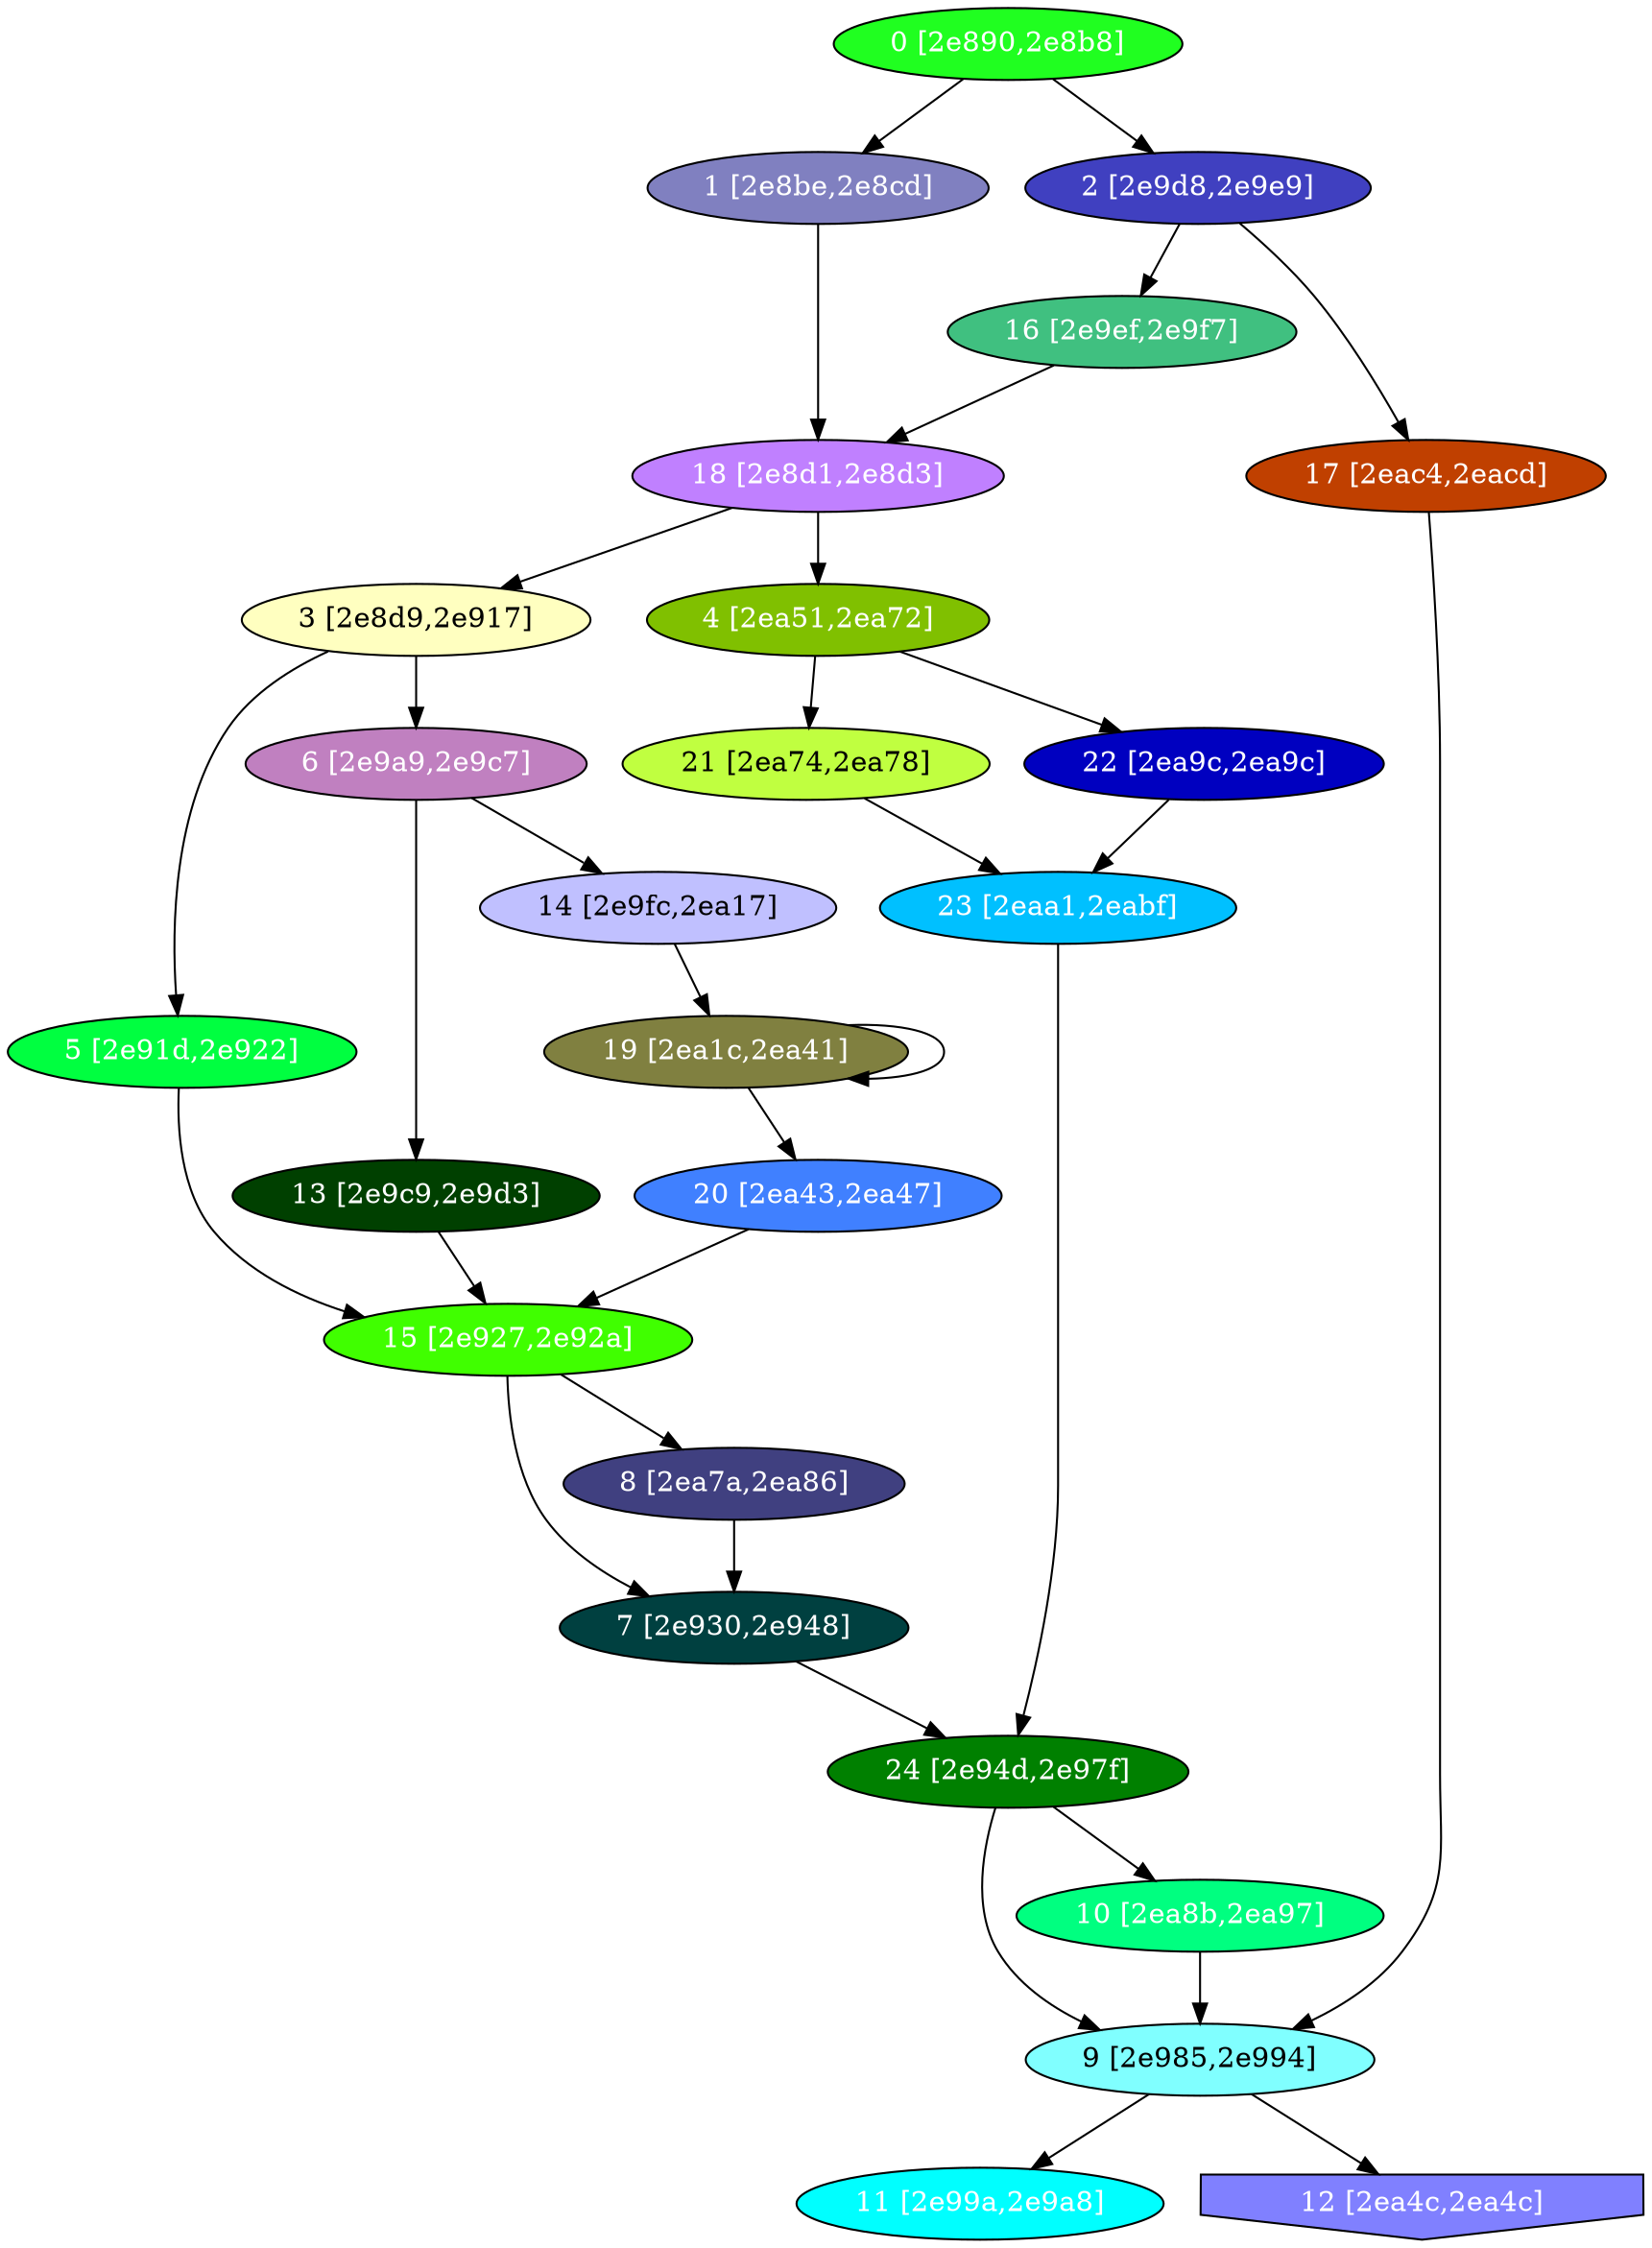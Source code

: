 diGraph libnss3{
	libnss3_0  [style=filled fillcolor="#20FF20" fontcolor="#ffffff" shape=oval label="0 [2e890,2e8b8]"]
	libnss3_1  [style=filled fillcolor="#8080C0" fontcolor="#ffffff" shape=oval label="1 [2e8be,2e8cd]"]
	libnss3_2  [style=filled fillcolor="#4040C0" fontcolor="#ffffff" shape=oval label="2 [2e9d8,2e9e9]"]
	libnss3_3  [style=filled fillcolor="#FFFFC0" fontcolor="#000000" shape=oval label="3 [2e8d9,2e917]"]
	libnss3_4  [style=filled fillcolor="#80C000" fontcolor="#ffffff" shape=oval label="4 [2ea51,2ea72]"]
	libnss3_5  [style=filled fillcolor="#00FF40" fontcolor="#ffffff" shape=oval label="5 [2e91d,2e922]"]
	libnss3_6  [style=filled fillcolor="#C080C0" fontcolor="#ffffff" shape=oval label="6 [2e9a9,2e9c7]"]
	libnss3_7  [style=filled fillcolor="#004040" fontcolor="#ffffff" shape=oval label="7 [2e930,2e948]"]
	libnss3_8  [style=filled fillcolor="#404080" fontcolor="#ffffff" shape=oval label="8 [2ea7a,2ea86]"]
	libnss3_9  [style=filled fillcolor="#80FFFF" fontcolor="#000000" shape=oval label="9 [2e985,2e994]"]
	libnss3_a  [style=filled fillcolor="#00FF80" fontcolor="#ffffff" shape=oval label="10 [2ea8b,2ea97]"]
	libnss3_b  [style=filled fillcolor="#00FFFF" fontcolor="#ffffff" shape=oval label="11 [2e99a,2e9a8]"]
	libnss3_c  [style=filled fillcolor="#8080FF" fontcolor="#ffffff" shape=invhouse label="12 [2ea4c,2ea4c]"]
	libnss3_d  [style=filled fillcolor="#004000" fontcolor="#ffffff" shape=oval label="13 [2e9c9,2e9d3]"]
	libnss3_e  [style=filled fillcolor="#C0C0FF" fontcolor="#000000" shape=oval label="14 [2e9fc,2ea17]"]
	libnss3_f  [style=filled fillcolor="#40FF00" fontcolor="#ffffff" shape=oval label="15 [2e927,2e92a]"]
	libnss3_10  [style=filled fillcolor="#40C080" fontcolor="#ffffff" shape=oval label="16 [2e9ef,2e9f7]"]
	libnss3_11  [style=filled fillcolor="#C04000" fontcolor="#ffffff" shape=oval label="17 [2eac4,2eacd]"]
	libnss3_12  [style=filled fillcolor="#C080FF" fontcolor="#ffffff" shape=oval label="18 [2e8d1,2e8d3]"]
	libnss3_13  [style=filled fillcolor="#808040" fontcolor="#ffffff" shape=oval label="19 [2ea1c,2ea41]"]
	libnss3_14  [style=filled fillcolor="#4080FF" fontcolor="#ffffff" shape=oval label="20 [2ea43,2ea47]"]
	libnss3_15  [style=filled fillcolor="#C0FF40" fontcolor="#000000" shape=oval label="21 [2ea74,2ea78]"]
	libnss3_16  [style=filled fillcolor="#0000C0" fontcolor="#ffffff" shape=oval label="22 [2ea9c,2ea9c]"]
	libnss3_17  [style=filled fillcolor="#00C0FF" fontcolor="#ffffff" shape=oval label="23 [2eaa1,2eabf]"]
	libnss3_18  [style=filled fillcolor="#008000" fontcolor="#ffffff" shape=oval label="24 [2e94d,2e97f]"]

	libnss3_0 -> libnss3_1
	libnss3_0 -> libnss3_2
	libnss3_1 -> libnss3_12
	libnss3_2 -> libnss3_10
	libnss3_2 -> libnss3_11
	libnss3_3 -> libnss3_5
	libnss3_3 -> libnss3_6
	libnss3_4 -> libnss3_15
	libnss3_4 -> libnss3_16
	libnss3_5 -> libnss3_f
	libnss3_6 -> libnss3_d
	libnss3_6 -> libnss3_e
	libnss3_7 -> libnss3_18
	libnss3_8 -> libnss3_7
	libnss3_9 -> libnss3_b
	libnss3_9 -> libnss3_c
	libnss3_a -> libnss3_9
	libnss3_d -> libnss3_f
	libnss3_e -> libnss3_13
	libnss3_f -> libnss3_7
	libnss3_f -> libnss3_8
	libnss3_10 -> libnss3_12
	libnss3_11 -> libnss3_9
	libnss3_12 -> libnss3_3
	libnss3_12 -> libnss3_4
	libnss3_13 -> libnss3_13
	libnss3_13 -> libnss3_14
	libnss3_14 -> libnss3_f
	libnss3_15 -> libnss3_17
	libnss3_16 -> libnss3_17
	libnss3_17 -> libnss3_18
	libnss3_18 -> libnss3_9
	libnss3_18 -> libnss3_a
}